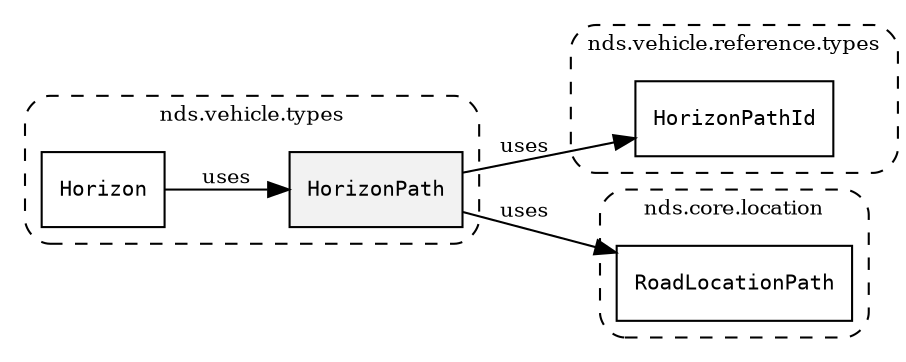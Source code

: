 /**
 * This dot file creates symbol collaboration diagram for HorizonPath.
 */
digraph ZSERIO
{
    node [shape=box, fontsize=10];
    rankdir="LR";
    fontsize=10;
    tooltip="HorizonPath collaboration diagram";

    subgraph "cluster_nds.vehicle.types"
    {
        style="dashed, rounded";
        label="nds.vehicle.types";
        tooltip="Package nds.vehicle.types";
        href="../../../content/packages/nds.vehicle.types.html#Package-nds-vehicle-types";
        target="_parent";

        "HorizonPath" [style="filled", fillcolor="#0000000D", target="_parent", label=<<font face="monospace"><table align="center" border="0" cellspacing="0" cellpadding="0"><tr><td href="../../../content/packages/nds.vehicle.types.html#Structure-HorizonPath" title="Structure defined in nds.vehicle.types">HorizonPath</td></tr></table></font>>];
        "Horizon" [target="_parent", label=<<font face="monospace"><table align="center" border="0" cellspacing="0" cellpadding="0"><tr><td href="../../../content/packages/nds.vehicle.types.html#Structure-Horizon" title="Structure defined in nds.vehicle.types">Horizon</td></tr></table></font>>];
    }

    subgraph "cluster_nds.vehicle.reference.types"
    {
        style="dashed, rounded";
        label="nds.vehicle.reference.types";
        tooltip="Package nds.vehicle.reference.types";
        href="../../../content/packages/nds.vehicle.reference.types.html#Package-nds-vehicle-reference-types";
        target="_parent";

        "HorizonPathId" [target="_parent", label=<<font face="monospace"><table align="center" border="0" cellspacing="0" cellpadding="0"><tr><td href="../../../content/packages/nds.vehicle.reference.types.html#Subtype-HorizonPathId" title="Subtype defined in nds.vehicle.reference.types">HorizonPathId</td></tr></table></font>>];
    }

    subgraph "cluster_nds.core.location"
    {
        style="dashed, rounded";
        label="nds.core.location";
        tooltip="Package nds.core.location";
        href="../../../content/packages/nds.core.location.html#Package-nds-core-location";
        target="_parent";

        "RoadLocationPath" [target="_parent", label=<<font face="monospace"><table align="center" border="0" cellspacing="0" cellpadding="0"><tr><td href="../../../content/packages/nds.core.location.html#Structure-RoadLocationPath" title="Structure defined in nds.core.location">RoadLocationPath</td></tr></table></font>>];
    }

    "HorizonPath" -> "HorizonPathId" [label="uses", fontsize=10];
    "HorizonPath" -> "RoadLocationPath" [label="uses", fontsize=10];
    "Horizon" -> "HorizonPath" [label="uses", fontsize=10];
}
